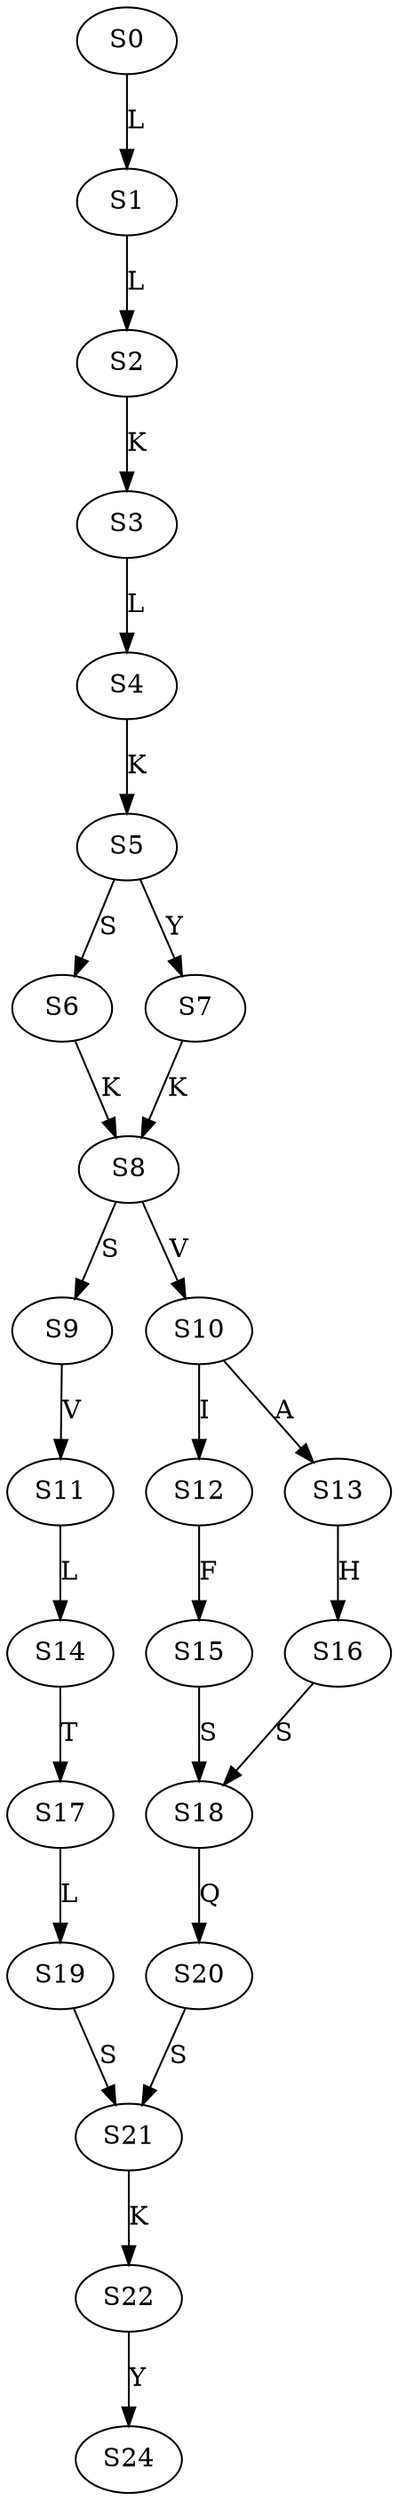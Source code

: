 strict digraph  {
	S0 -> S1 [ label = L ];
	S1 -> S2 [ label = L ];
	S2 -> S3 [ label = K ];
	S3 -> S4 [ label = L ];
	S4 -> S5 [ label = K ];
	S5 -> S6 [ label = S ];
	S5 -> S7 [ label = Y ];
	S6 -> S8 [ label = K ];
	S7 -> S8 [ label = K ];
	S8 -> S9 [ label = S ];
	S8 -> S10 [ label = V ];
	S9 -> S11 [ label = V ];
	S10 -> S12 [ label = I ];
	S10 -> S13 [ label = A ];
	S11 -> S14 [ label = L ];
	S12 -> S15 [ label = F ];
	S13 -> S16 [ label = H ];
	S14 -> S17 [ label = T ];
	S15 -> S18 [ label = S ];
	S16 -> S18 [ label = S ];
	S17 -> S19 [ label = L ];
	S18 -> S20 [ label = Q ];
	S19 -> S21 [ label = S ];
	S20 -> S21 [ label = S ];
	S21 -> S22 [ label = K ];
	S22 -> S24 [ label = Y ];
}
